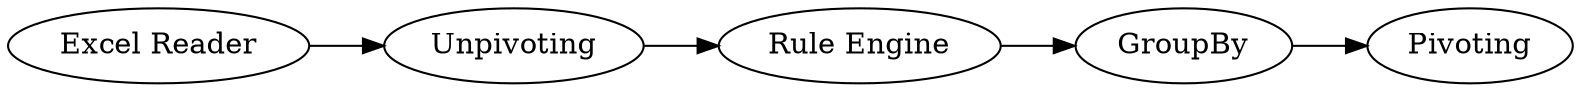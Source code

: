 digraph {
	2 -> 3
	1 -> 2
	3 -> 4
	4 -> 5
	5 [label=Pivoting]
	1 [label="Excel Reader"]
	4 [label=GroupBy]
	3 [label="Rule Engine"]
	2 [label=Unpivoting]
	rankdir=LR
}
